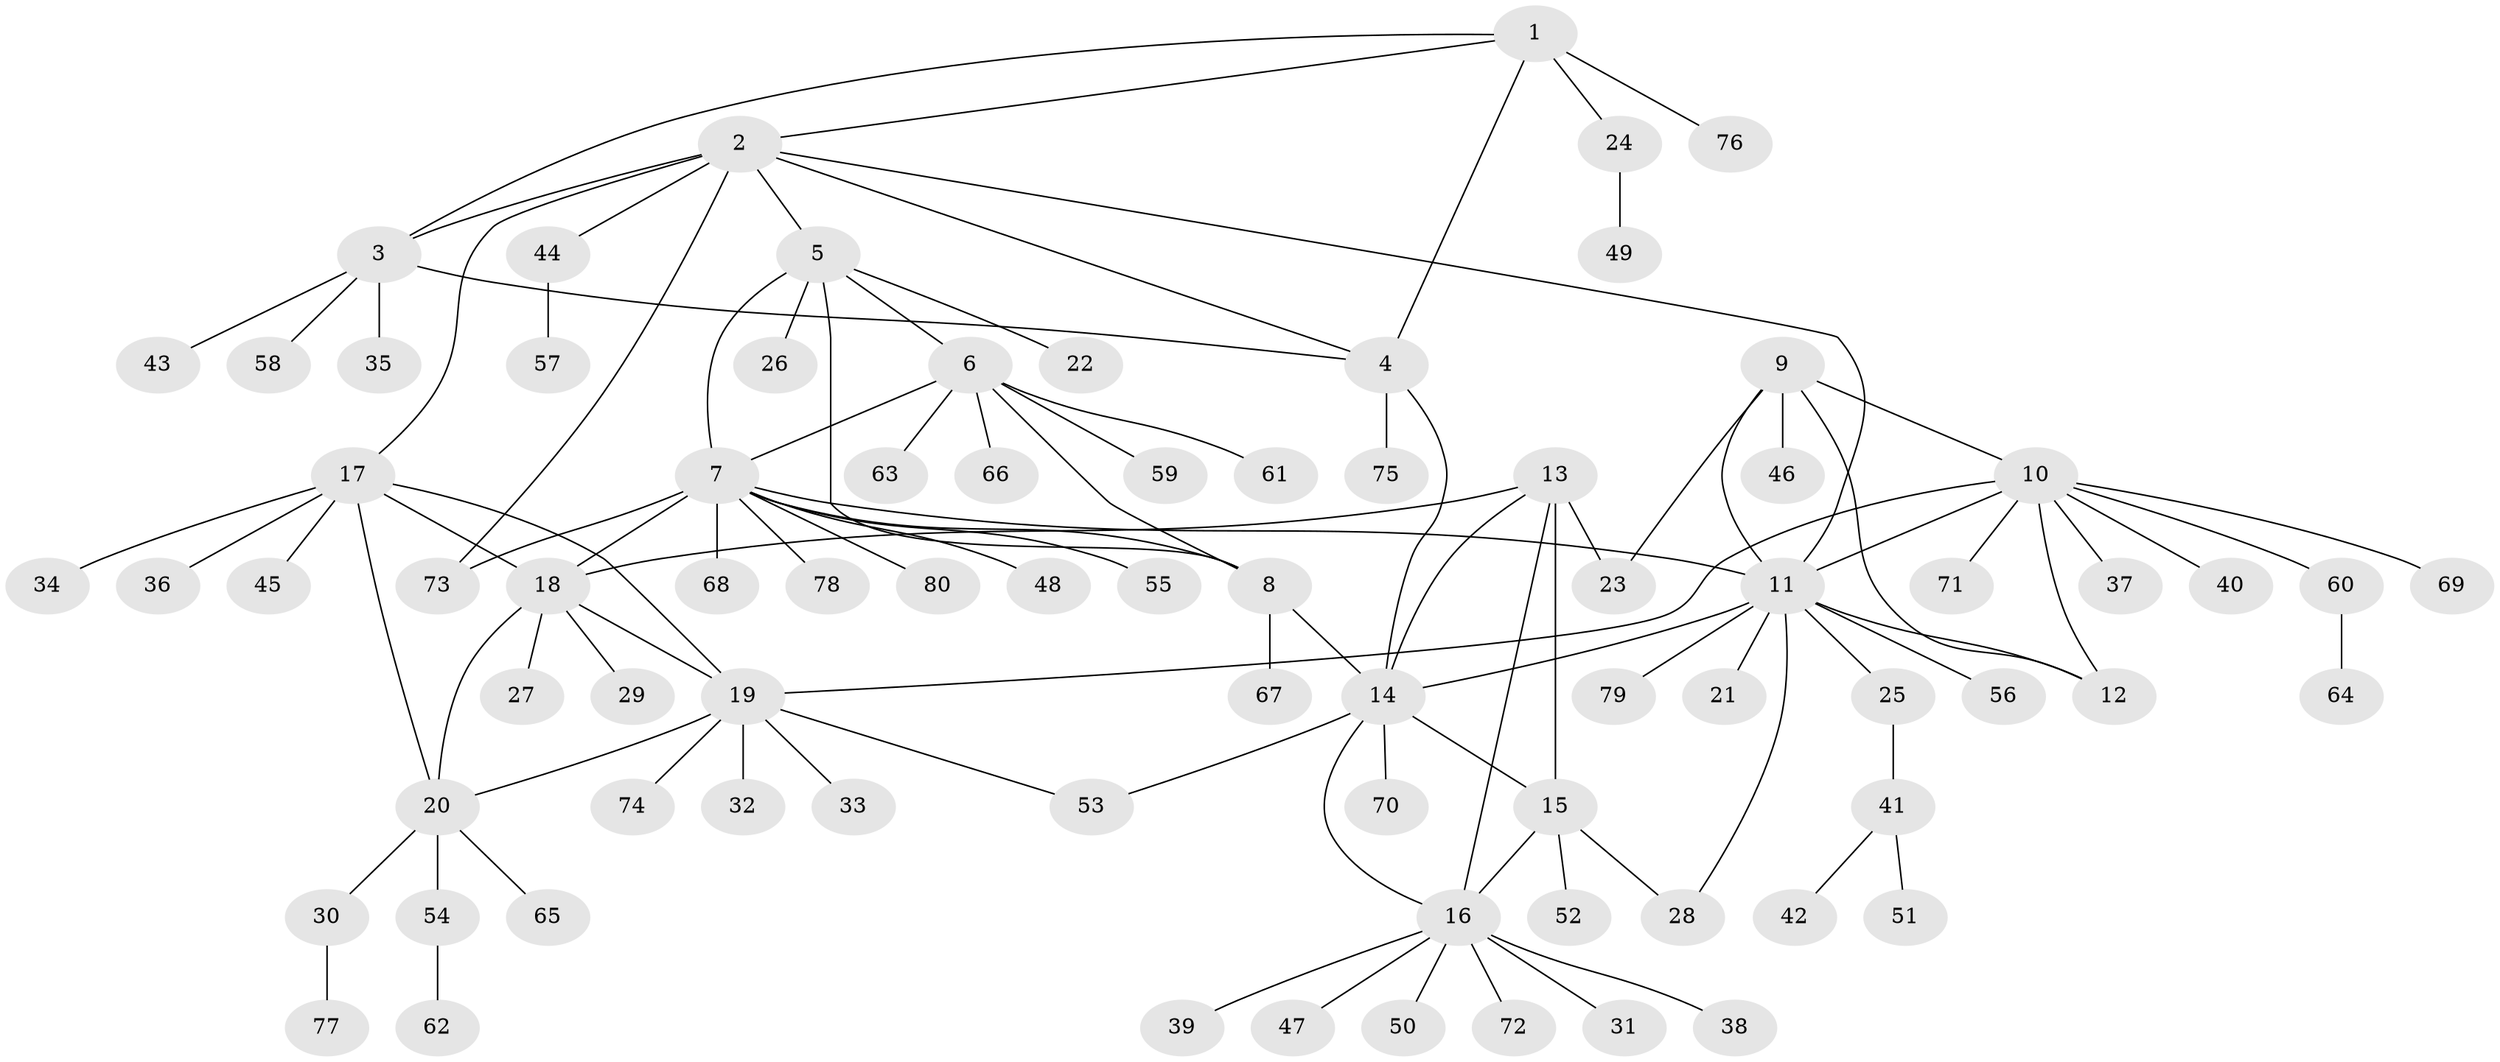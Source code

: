 // coarse degree distribution, {6: 0.08196721311475409, 7: 0.01639344262295082, 4: 0.04918032786885246, 5: 0.03278688524590164, 10: 0.03278688524590164, 11: 0.01639344262295082, 14: 0.01639344262295082, 8: 0.01639344262295082, 1: 0.6557377049180327, 2: 0.08196721311475409}
// Generated by graph-tools (version 1.1) at 2025/42/03/06/25 10:42:13]
// undirected, 80 vertices, 104 edges
graph export_dot {
graph [start="1"]
  node [color=gray90,style=filled];
  1;
  2;
  3;
  4;
  5;
  6;
  7;
  8;
  9;
  10;
  11;
  12;
  13;
  14;
  15;
  16;
  17;
  18;
  19;
  20;
  21;
  22;
  23;
  24;
  25;
  26;
  27;
  28;
  29;
  30;
  31;
  32;
  33;
  34;
  35;
  36;
  37;
  38;
  39;
  40;
  41;
  42;
  43;
  44;
  45;
  46;
  47;
  48;
  49;
  50;
  51;
  52;
  53;
  54;
  55;
  56;
  57;
  58;
  59;
  60;
  61;
  62;
  63;
  64;
  65;
  66;
  67;
  68;
  69;
  70;
  71;
  72;
  73;
  74;
  75;
  76;
  77;
  78;
  79;
  80;
  1 -- 2;
  1 -- 3;
  1 -- 4;
  1 -- 24;
  1 -- 76;
  2 -- 3;
  2 -- 4;
  2 -- 5;
  2 -- 11;
  2 -- 17;
  2 -- 44;
  2 -- 73;
  3 -- 4;
  3 -- 35;
  3 -- 43;
  3 -- 58;
  4 -- 14;
  4 -- 75;
  5 -- 6;
  5 -- 7;
  5 -- 8;
  5 -- 22;
  5 -- 26;
  6 -- 7;
  6 -- 8;
  6 -- 59;
  6 -- 61;
  6 -- 63;
  6 -- 66;
  7 -- 8;
  7 -- 11;
  7 -- 18;
  7 -- 48;
  7 -- 55;
  7 -- 68;
  7 -- 73;
  7 -- 78;
  7 -- 80;
  8 -- 14;
  8 -- 67;
  9 -- 10;
  9 -- 11;
  9 -- 12;
  9 -- 23;
  9 -- 46;
  10 -- 11;
  10 -- 12;
  10 -- 19;
  10 -- 37;
  10 -- 40;
  10 -- 60;
  10 -- 69;
  10 -- 71;
  11 -- 12;
  11 -- 14;
  11 -- 21;
  11 -- 25;
  11 -- 28;
  11 -- 56;
  11 -- 79;
  13 -- 14;
  13 -- 15;
  13 -- 16;
  13 -- 18;
  13 -- 23;
  14 -- 15;
  14 -- 16;
  14 -- 53;
  14 -- 70;
  15 -- 16;
  15 -- 28;
  15 -- 52;
  16 -- 31;
  16 -- 38;
  16 -- 39;
  16 -- 47;
  16 -- 50;
  16 -- 72;
  17 -- 18;
  17 -- 19;
  17 -- 20;
  17 -- 34;
  17 -- 36;
  17 -- 45;
  18 -- 19;
  18 -- 20;
  18 -- 27;
  18 -- 29;
  19 -- 20;
  19 -- 32;
  19 -- 33;
  19 -- 53;
  19 -- 74;
  20 -- 30;
  20 -- 54;
  20 -- 65;
  24 -- 49;
  25 -- 41;
  30 -- 77;
  41 -- 42;
  41 -- 51;
  44 -- 57;
  54 -- 62;
  60 -- 64;
}
